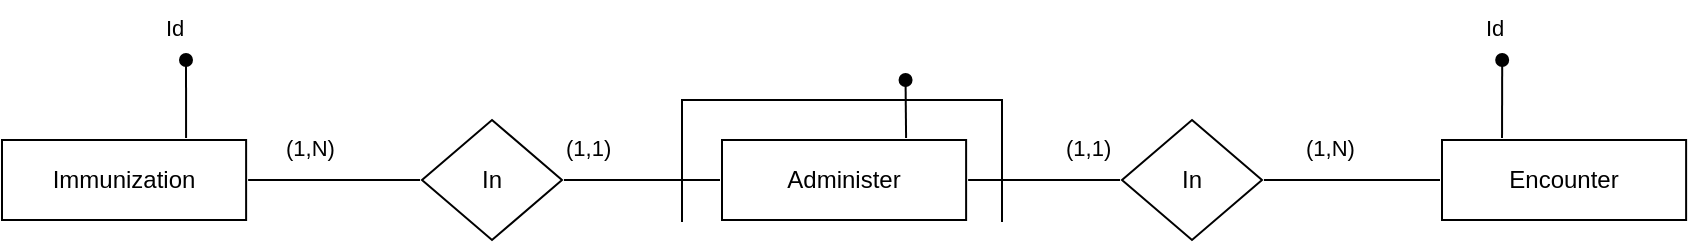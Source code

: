<mxfile version="27.0.6">
  <diagram name="Pagina-1" id="FGWpMsk1WPafr1fqEC3i">
    <mxGraphModel dx="946" dy="644" grid="1" gridSize="10" guides="1" tooltips="1" connect="1" arrows="1" fold="1" page="1" pageScale="1" pageWidth="827" pageHeight="1169" math="0" shadow="0">
      <root>
        <mxCell id="0" />
        <mxCell id="1" parent="0" />
        <mxCell id="GgKcKjV-iUk9yTiEGOEb-1" style="edgeStyle=none;rounded=0;orthogonalLoop=1;jettySize=auto;html=1;endArrow=none;startFill=0;" edge="1" parent="1">
          <mxGeometry relative="1" as="geometry">
            <mxPoint x="380" y="321" as="targetPoint" />
            <mxPoint x="540" y="321" as="sourcePoint" />
            <Array as="points">
              <mxPoint x="540" y="260" />
              <mxPoint x="460" y="260" />
              <mxPoint x="380" y="260" />
            </Array>
          </mxGeometry>
        </mxCell>
        <mxCell id="GgKcKjV-iUk9yTiEGOEb-2" style="edgeStyle=none;rounded=0;orthogonalLoop=1;jettySize=auto;html=1;exitX=0.75;exitY=0;exitDx=0;exitDy=0;endArrow=oval;endFill=1;" edge="1" parent="1" source="GgKcKjV-iUk9yTiEGOEb-3">
          <mxGeometry relative="1" as="geometry">
            <mxPoint x="491.778" y="250" as="targetPoint" />
          </mxGeometry>
        </mxCell>
        <mxCell id="GgKcKjV-iUk9yTiEGOEb-3" value="Administer" style="whiteSpace=wrap;html=1;align=center;perimeterSpacing=1;rounded=0;strokeWidth=1;strokeColor=light-dark(#000000,#000000);fillStyle=solid;gradientColor=none;fillColor=light-dark(#FFFFFF,#FFFFFF);perimeter=rectanglePerimeter;fixDash=0;" vertex="1" parent="1">
          <mxGeometry x="400" y="280" width="122.06" height="40" as="geometry" />
        </mxCell>
        <mxCell id="GgKcKjV-iUk9yTiEGOEb-4" value="" style="edgeStyle=orthogonalEdgeStyle;rounded=0;orthogonalLoop=1;jettySize=auto;html=1;endArrow=none;startFill=0;" edge="1" parent="1" source="GgKcKjV-iUk9yTiEGOEb-6" target="GgKcKjV-iUk9yTiEGOEb-3">
          <mxGeometry relative="1" as="geometry" />
        </mxCell>
        <mxCell id="GgKcKjV-iUk9yTiEGOEb-5" value="" style="edgeStyle=none;rounded=0;orthogonalLoop=1;jettySize=auto;html=1;endArrow=none;startFill=0;" edge="1" parent="1" source="GgKcKjV-iUk9yTiEGOEb-6" target="GgKcKjV-iUk9yTiEGOEb-12">
          <mxGeometry relative="1" as="geometry" />
        </mxCell>
        <mxCell id="GgKcKjV-iUk9yTiEGOEb-6" value="In" style="shape=rhombus;perimeter=rhombusPerimeter;whiteSpace=wrap;html=1;align=center;fillColor=light-dark(#FFFFFF,#FFFFFF);strokeColor=light-dark(#000000,#000000);fillStyle=solid;fontColor=light-dark(#000000,#000000);perimeterSpacing=1;gradientColor=none;" vertex="1" parent="1">
          <mxGeometry x="600" y="270" width="70" height="60" as="geometry" />
        </mxCell>
        <mxCell id="GgKcKjV-iUk9yTiEGOEb-7" value="" style="rounded=0;orthogonalLoop=1;jettySize=auto;html=1;endArrow=none;startFill=0;" edge="1" parent="1" source="GgKcKjV-iUk9yTiEGOEb-8" target="GgKcKjV-iUk9yTiEGOEb-3">
          <mxGeometry relative="1" as="geometry" />
        </mxCell>
        <mxCell id="GgKcKjV-iUk9yTiEGOEb-8" value="In" style="shape=rhombus;perimeter=rhombusPerimeter;whiteSpace=wrap;html=1;align=center;fillColor=light-dark(#FFFFFF,#FFFFFF);strokeColor=light-dark(#000000,#000000);fillStyle=solid;fontColor=light-dark(#000000,#000000);perimeterSpacing=1;gradientColor=none;" vertex="1" parent="1">
          <mxGeometry x="250" y="270" width="70" height="60" as="geometry" />
        </mxCell>
        <mxCell id="GgKcKjV-iUk9yTiEGOEb-9" value="&lt;span style=&quot;color: rgb(0, 0, 0); font-family: Helvetica; font-size: 11px; font-style: normal; font-variant-ligatures: normal; font-variant-caps: normal; font-weight: 400; letter-spacing: normal; orphans: 2; text-align: center; text-indent: 0px; text-transform: none; widows: 2; word-spacing: 0px; -webkit-text-stroke-width: 0px; white-space: nowrap; background-color: rgb(255, 255, 255); text-decoration-thickness: initial; text-decoration-style: initial; text-decoration-color: initial; float: none; display: inline !important;&quot;&gt;(1,1)&lt;/span&gt;" style="text;whiteSpace=wrap;html=1;" vertex="1" parent="1">
          <mxGeometry x="320" y="270" width="30" height="30" as="geometry" />
        </mxCell>
        <mxCell id="GgKcKjV-iUk9yTiEGOEb-10" value="&lt;span style=&quot;color: rgb(0, 0, 0); font-family: Helvetica; font-size: 11px; font-style: normal; font-variant-ligatures: normal; font-variant-caps: normal; font-weight: 400; letter-spacing: normal; orphans: 2; text-align: center; text-indent: 0px; text-transform: none; widows: 2; word-spacing: 0px; -webkit-text-stroke-width: 0px; white-space: nowrap; background-color: rgb(255, 255, 255); text-decoration-thickness: initial; text-decoration-style: initial; text-decoration-color: initial; float: none; display: inline !important;&quot;&gt;(1,1)&lt;/span&gt;" style="text;whiteSpace=wrap;html=1;" vertex="1" parent="1">
          <mxGeometry x="570" y="270" width="30" height="30" as="geometry" />
        </mxCell>
        <mxCell id="GgKcKjV-iUk9yTiEGOEb-11" style="edgeStyle=none;rounded=0;orthogonalLoop=1;jettySize=auto;html=1;exitX=0.25;exitY=0;exitDx=0;exitDy=0;endArrow=oval;endFill=1;" edge="1" parent="1" source="GgKcKjV-iUk9yTiEGOEb-12">
          <mxGeometry relative="1" as="geometry">
            <mxPoint x="790.095" y="240" as="targetPoint" />
          </mxGeometry>
        </mxCell>
        <mxCell id="GgKcKjV-iUk9yTiEGOEb-12" value="Encounter" style="whiteSpace=wrap;html=1;align=center;perimeterSpacing=1;rounded=0;strokeWidth=1;strokeColor=light-dark(#000000,#000000);fillStyle=solid;gradientColor=none;fillColor=light-dark(#FFFFFF,#FFFFFF);perimeter=rectanglePerimeter;fixDash=0;" vertex="1" parent="1">
          <mxGeometry x="760" y="280" width="122.06" height="40" as="geometry" />
        </mxCell>
        <mxCell id="GgKcKjV-iUk9yTiEGOEb-13" style="edgeStyle=none;rounded=0;orthogonalLoop=1;jettySize=auto;html=1;exitX=1;exitY=0.5;exitDx=0;exitDy=0;entryX=0;entryY=0.5;entryDx=0;entryDy=0;endArrow=none;endFill=1;startFill=0;" edge="1" parent="1" source="GgKcKjV-iUk9yTiEGOEb-15" target="GgKcKjV-iUk9yTiEGOEb-8">
          <mxGeometry relative="1" as="geometry" />
        </mxCell>
        <mxCell id="GgKcKjV-iUk9yTiEGOEb-14" style="edgeStyle=none;rounded=0;orthogonalLoop=1;jettySize=auto;html=1;exitX=0.75;exitY=0;exitDx=0;exitDy=0;endArrow=oval;endFill=1;" edge="1" parent="1" source="GgKcKjV-iUk9yTiEGOEb-15">
          <mxGeometry relative="1" as="geometry">
            <mxPoint x="132" y="240" as="targetPoint" />
          </mxGeometry>
        </mxCell>
        <mxCell id="GgKcKjV-iUk9yTiEGOEb-15" value="Immunization" style="whiteSpace=wrap;html=1;align=center;perimeterSpacing=1;rounded=0;strokeWidth=1;strokeColor=light-dark(#000000,#000000);fillStyle=solid;gradientColor=none;fillColor=light-dark(#FFFFFF,#FFFFFF);perimeter=rectanglePerimeter;fixDash=0;" vertex="1" parent="1">
          <mxGeometry x="40" y="280" width="122.06" height="40" as="geometry" />
        </mxCell>
        <mxCell id="GgKcKjV-iUk9yTiEGOEb-16" value="&lt;span style=&quot;color: rgb(0, 0, 0); font-family: Helvetica; font-size: 11px; font-style: normal; font-variant-ligatures: normal; font-variant-caps: normal; font-weight: 400; letter-spacing: normal; orphans: 2; text-align: center; text-indent: 0px; text-transform: none; widows: 2; word-spacing: 0px; -webkit-text-stroke-width: 0px; white-space: nowrap; background-color: rgb(255, 255, 255); text-decoration-thickness: initial; text-decoration-style: initial; text-decoration-color: initial; display: inline !important; float: none;&quot;&gt;(1,N)&lt;/span&gt;" style="text;whiteSpace=wrap;html=1;" vertex="1" parent="1">
          <mxGeometry x="690" y="270" width="60" height="40" as="geometry" />
        </mxCell>
        <mxCell id="GgKcKjV-iUk9yTiEGOEb-17" value="&lt;div style=&quot;text-align: center;&quot;&gt;&lt;span style=&quot;font-size: 11px; text-wrap-mode: nowrap; background-color: rgb(255, 255, 255);&quot;&gt;Id&lt;/span&gt;&lt;/div&gt;" style="text;whiteSpace=wrap;html=1;" vertex="1" parent="1">
          <mxGeometry x="120" y="210" width="60" height="40" as="geometry" />
        </mxCell>
        <mxCell id="GgKcKjV-iUk9yTiEGOEb-18" value="&lt;div style=&quot;text-align: center;&quot;&gt;&lt;span style=&quot;color: light-dark(rgb(0, 0, 0), rgb(255, 255, 255)); font-size: 11px; text-wrap-mode: nowrap; background-color: rgb(255, 255, 255);&quot;&gt;Id&lt;/span&gt;&lt;/div&gt;" style="text;whiteSpace=wrap;html=1;" vertex="1" parent="1">
          <mxGeometry x="780" y="210" width="20" height="20" as="geometry" />
        </mxCell>
        <mxCell id="GgKcKjV-iUk9yTiEGOEb-19" value="&lt;span style=&quot;color: rgb(0, 0, 0); font-family: Helvetica; font-size: 11px; font-style: normal; font-variant-ligatures: normal; font-variant-caps: normal; font-weight: 400; letter-spacing: normal; orphans: 2; text-align: center; text-indent: 0px; text-transform: none; widows: 2; word-spacing: 0px; -webkit-text-stroke-width: 0px; white-space: nowrap; background-color: rgb(255, 255, 255); text-decoration-thickness: initial; text-decoration-style: initial; text-decoration-color: initial; display: inline !important; float: none;&quot;&gt;(1,N)&lt;/span&gt;" style="text;whiteSpace=wrap;html=1;" vertex="1" parent="1">
          <mxGeometry x="180" y="270" width="60" height="40" as="geometry" />
        </mxCell>
      </root>
    </mxGraphModel>
  </diagram>
</mxfile>
